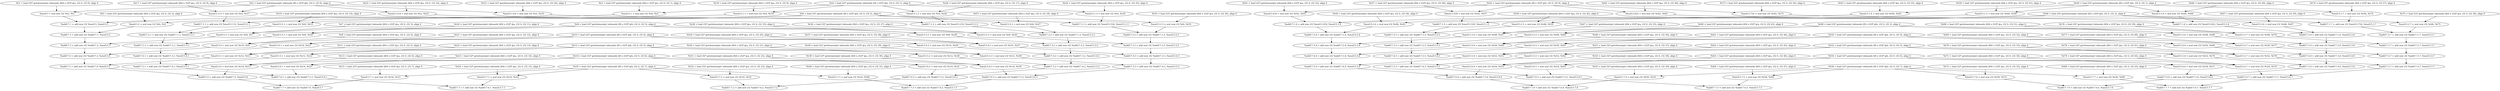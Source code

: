 digraph G {
compound=true
"t1" [label="  %t1 = load i32* getelementptr inbounds ([64 x i32]* @a, i32 0, i32 0), align 4"]
"t2" [label="  %t2 = load i32* getelementptr inbounds ([8 x i32]* @b, i32 0, i32 0), align 4"]
"mul13" [label="  %mul13 = mul nsw i32 %t2, %t1"]
"t3" [label="  %t3 = load i32* getelementptr inbounds ([64 x i32]* @a, i32 0, i32 1), align 4"]
"t4" [label="  %t4 = load i32* getelementptr inbounds ([8 x i32]* @b, i32 0, i32 1), align 4"]
"mul13.1" [label="  %mul13.1 = mul nsw i32 %t4, %t3"]
"add17.1" [label="  %add17.1 = add nsw i32 %mul13, %mul13.1"]
"t5" [label="  %t5 = load i32* getelementptr inbounds ([64 x i32]* @a, i32 0, i32 2), align 4"]
"t6" [label="  %t6 = load i32* getelementptr inbounds ([8 x i32]* @b, i32 0, i32 2), align 4"]
"mul13.2" [label="  %mul13.2 = mul nsw i32 %t6, %t5"]
"add17.2" [label="  %add17.2 = add nsw i32 %add17.1, %mul13.2"]
"t7" [label="  %t7 = load i32* getelementptr inbounds ([64 x i32]* @a, i32 0, i32 3), align 4"]
"t8" [label="  %t8 = load i32* getelementptr inbounds ([8 x i32]* @b, i32 0, i32 3), align 4"]
"mul13.3" [label="  %mul13.3 = mul nsw i32 %t8, %t7"]
"add17.3" [label="  %add17.3 = add nsw i32 %add17.2, %mul13.3"]
"t9" [label="  %t9 = load i32* getelementptr inbounds ([64 x i32]* @a, i32 0, i32 4), align 4"]
"t10" [label="  %t10 = load i32* getelementptr inbounds ([8 x i32]* @b, i32 0, i32 4), align 4"]
"mul13.4" [label="  %mul13.4 = mul nsw i32 %t10, %t9"]
"add17.4" [label="  %add17.4 = add nsw i32 %add17.3, %mul13.4"]
"t11" [label="  %t11 = load i32* getelementptr inbounds ([64 x i32]* @a, i32 0, i32 5), align 4"]
"t12" [label="  %t12 = load i32* getelementptr inbounds ([8 x i32]* @b, i32 0, i32 5), align 4"]
"mul13.5" [label="  %mul13.5 = mul nsw i32 %t12, %t11"]
"add17.5" [label="  %add17.5 = add nsw i32 %add17.4, %mul13.5"]
"t13" [label="  %t13 = load i32* getelementptr inbounds ([64 x i32]* @a, i32 0, i32 6), align 4"]
"t14" [label="  %t14 = load i32* getelementptr inbounds ([8 x i32]* @b, i32 0, i32 6), align 4"]
"mul13.6" [label="  %mul13.6 = mul nsw i32 %t14, %t13"]
"add17.6" [label="  %add17.6 = add nsw i32 %add17.5, %mul13.6"]
"t15" [label="  %t15 = load i32* getelementptr inbounds ([64 x i32]* @a, i32 0, i32 7), align 4"]
"t16" [label="  %t16 = load i32* getelementptr inbounds ([8 x i32]* @b, i32 0, i32 7), align 4"]
"mul13.7" [label="  %mul13.7 = mul nsw i32 %t16, %t15"]
"add17.7" [label="  %add17.7 = add nsw i32 %add17.6, %mul13.7"]
"t17" [label="  %t17 = load i32* getelementptr inbounds ([64 x i32]* @a, i32 0, i32 8), align 4"]
"mul13.112" [label="  %mul13.112 = mul nsw i32 %t2, %t17"]
"t18" [label="  %t18 = load i32* getelementptr inbounds ([64 x i32]* @a, i32 0, i32 9), align 4"]
"mul13.1.1" [label="  %mul13.1.1 = mul nsw i32 %t4, %t18"]
"add17.1.1" [label="  %add17.1.1 = add nsw i32 %mul13.112, %mul13.1.1"]
"t19" [label="  %t19 = load i32* getelementptr inbounds ([64 x i32]* @a, i32 0, i32 10), align 4"]
"mul13.2.1" [label="  %mul13.2.1 = mul nsw i32 %t6, %t19"]
"add17.2.1" [label="  %add17.2.1 = add nsw i32 %add17.1.1, %mul13.2.1"]
"t20" [label="  %t20 = load i32* getelementptr inbounds ([64 x i32]* @a, i32 0, i32 11), align 4"]
"mul13.3.1" [label="  %mul13.3.1 = mul nsw i32 %t8, %t20"]
"add17.3.1" [label="  %add17.3.1 = add nsw i32 %add17.2.1, %mul13.3.1"]
"t21" [label="  %t21 = load i32* getelementptr inbounds ([64 x i32]* @a, i32 0, i32 12), align 4"]
"mul13.4.1" [label="  %mul13.4.1 = mul nsw i32 %t10, %t21"]
"add17.4.1" [label="  %add17.4.1 = add nsw i32 %add17.3.1, %mul13.4.1"]
"t22" [label="  %t22 = load i32* getelementptr inbounds ([64 x i32]* @a, i32 0, i32 13), align 4"]
"mul13.5.1" [label="  %mul13.5.1 = mul nsw i32 %t12, %t22"]
"add17.5.1" [label="  %add17.5.1 = add nsw i32 %add17.4.1, %mul13.5.1"]
"t23" [label="  %t23 = load i32* getelementptr inbounds ([64 x i32]* @a, i32 0, i32 14), align 4"]
"mul13.6.1" [label="  %mul13.6.1 = mul nsw i32 %t14, %t23"]
"add17.6.1" [label="  %add17.6.1 = add nsw i32 %add17.5.1, %mul13.6.1"]
"t24" [label="  %t24 = load i32* getelementptr inbounds ([64 x i32]* @a, i32 0, i32 15), align 4"]
"mul13.7.1" [label="  %mul13.7.1 = mul nsw i32 %t16, %t24"]
"add17.7.1" [label="  %add17.7.1 = add nsw i32 %add17.6.1, %mul13.7.1"]
"t25" [label="  %t25 = load i32* getelementptr inbounds ([64 x i32]* @a, i32 0, i32 16), align 4"]
"mul13.214" [label="  %mul13.214 = mul nsw i32 %t2, %t25"]
"t26" [label="  %t26 = load i32* getelementptr inbounds ([64 x i32]* @a, i32 0, i32 17), align 4"]
"mul13.1.2" [label="  %mul13.1.2 = mul nsw i32 %t4, %t26"]
"add17.1.2" [label="  %add17.1.2 = add nsw i32 %mul13.214, %mul13.1.2"]
"t27" [label="  %t27 = load i32* getelementptr inbounds ([64 x i32]* @a, i32 0, i32 18), align 4"]
"mul13.2.2" [label="  %mul13.2.2 = mul nsw i32 %t6, %t27"]
"add17.2.2" [label="  %add17.2.2 = add nsw i32 %add17.1.2, %mul13.2.2"]
"t28" [label="  %t28 = load i32* getelementptr inbounds ([64 x i32]* @a, i32 0, i32 19), align 4"]
"mul13.3.2" [label="  %mul13.3.2 = mul nsw i32 %t8, %t28"]
"add17.3.2" [label="  %add17.3.2 = add nsw i32 %add17.2.2, %mul13.3.2"]
"t29" [label="  %t29 = load i32* getelementptr inbounds ([64 x i32]* @a, i32 0, i32 20), align 4"]
"mul13.4.2" [label="  %mul13.4.2 = mul nsw i32 %t10, %t29"]
"add17.4.2" [label="  %add17.4.2 = add nsw i32 %add17.3.2, %mul13.4.2"]
"t30" [label="  %t30 = load i32* getelementptr inbounds ([64 x i32]* @a, i32 0, i32 21), align 4"]
"mul13.5.2" [label="  %mul13.5.2 = mul nsw i32 %t12, %t30"]
"add17.5.2" [label="  %add17.5.2 = add nsw i32 %add17.4.2, %mul13.5.2"]
"t31" [label="  %t31 = load i32* getelementptr inbounds ([64 x i32]* @a, i32 0, i32 22), align 4"]
"mul13.6.2" [label="  %mul13.6.2 = mul nsw i32 %t14, %t31"]
"add17.6.2" [label="  %add17.6.2 = add nsw i32 %add17.5.2, %mul13.6.2"]
"t32" [label="  %t32 = load i32* getelementptr inbounds ([64 x i32]* @a, i32 0, i32 23), align 4"]
"mul13.7.2" [label="  %mul13.7.2 = mul nsw i32 %t16, %t32"]
"add17.7.2" [label="  %add17.7.2 = add nsw i32 %add17.6.2, %mul13.7.2"]
"t33" [label="  %t33 = load i32* getelementptr inbounds ([64 x i32]* @a, i32 0, i32 24), align 4"]
"mul13.316" [label="  %mul13.316 = mul nsw i32 %t2, %t33"]
"t34" [label="  %t34 = load i32* getelementptr inbounds ([64 x i32]* @a, i32 0, i32 25), align 4"]
"mul13.1.3" [label="  %mul13.1.3 = mul nsw i32 %t4, %t34"]
"add17.1.3" [label="  %add17.1.3 = add nsw i32 %mul13.316, %mul13.1.3"]
"t35" [label="  %t35 = load i32* getelementptr inbounds ([64 x i32]* @a, i32 0, i32 26), align 4"]
"mul13.2.3" [label="  %mul13.2.3 = mul nsw i32 %t6, %t35"]
"add17.2.3" [label="  %add17.2.3 = add nsw i32 %add17.1.3, %mul13.2.3"]
"t36" [label="  %t36 = load i32* getelementptr inbounds ([64 x i32]* @a, i32 0, i32 27), align 4"]
"mul13.3.3" [label="  %mul13.3.3 = mul nsw i32 %t8, %t36"]
"add17.3.3" [label="  %add17.3.3 = add nsw i32 %add17.2.3, %mul13.3.3"]
"t37" [label="  %t37 = load i32* getelementptr inbounds ([64 x i32]* @a, i32 0, i32 28), align 4"]
"mul13.4.3" [label="  %mul13.4.3 = mul nsw i32 %t10, %t37"]
"add17.4.3" [label="  %add17.4.3 = add nsw i32 %add17.3.3, %mul13.4.3"]
"t38" [label="  %t38 = load i32* getelementptr inbounds ([64 x i32]* @a, i32 0, i32 29), align 4"]
"mul13.5.3" [label="  %mul13.5.3 = mul nsw i32 %t12, %t38"]
"add17.5.3" [label="  %add17.5.3 = add nsw i32 %add17.4.3, %mul13.5.3"]
"t39" [label="  %t39 = load i32* getelementptr inbounds ([64 x i32]* @a, i32 0, i32 30), align 4"]
"mul13.6.3" [label="  %mul13.6.3 = mul nsw i32 %t14, %t39"]
"add17.6.3" [label="  %add17.6.3 = add nsw i32 %add17.5.3, %mul13.6.3"]
"t40" [label="  %t40 = load i32* getelementptr inbounds ([64 x i32]* @a, i32 0, i32 31), align 4"]
"mul13.7.3" [label="  %mul13.7.3 = mul nsw i32 %t16, %t40"]
"add17.7.3" [label="  %add17.7.3 = add nsw i32 %add17.6.3, %mul13.7.3"]
"t41" [label="  %t41 = load i32* getelementptr inbounds ([64 x i32]* @a, i32 0, i32 32), align 4"]
"t42" [label="  %t42 = load i32* getelementptr inbounds ([8 x i32]* @b, i32 0, i32 0), align 4"]
"mul13.418" [label="  %mul13.418 = mul nsw i32 %t42, %t41"]
"t43" [label="  %t43 = load i32* getelementptr inbounds ([64 x i32]* @a, i32 0, i32 33), align 4"]
"t44" [label="  %t44 = load i32* getelementptr inbounds ([8 x i32]* @b, i32 0, i32 1), align 4"]
"mul13.1.4" [label="  %mul13.1.4 = mul nsw i32 %t44, %t43"]
"add17.1.4" [label="  %add17.1.4 = add nsw i32 %mul13.418, %mul13.1.4"]
"t45" [label="  %t45 = load i32* getelementptr inbounds ([64 x i32]* @a, i32 0, i32 34), align 4"]
"t46" [label="  %t46 = load i32* getelementptr inbounds ([8 x i32]* @b, i32 0, i32 2), align 4"]
"mul13.2.4" [label="  %mul13.2.4 = mul nsw i32 %t46, %t45"]
"add17.2.4" [label="  %add17.2.4 = add nsw i32 %add17.1.4, %mul13.2.4"]
"t47" [label="  %t47 = load i32* getelementptr inbounds ([64 x i32]* @a, i32 0, i32 35), align 4"]
"t48" [label="  %t48 = load i32* getelementptr inbounds ([8 x i32]* @b, i32 0, i32 3), align 4"]
"mul13.3.4" [label="  %mul13.3.4 = mul nsw i32 %t48, %t47"]
"add17.3.4" [label="  %add17.3.4 = add nsw i32 %add17.2.4, %mul13.3.4"]
"t49" [label="  %t49 = load i32* getelementptr inbounds ([64 x i32]* @a, i32 0, i32 36), align 4"]
"t50" [label="  %t50 = load i32* getelementptr inbounds ([8 x i32]* @b, i32 0, i32 4), align 4"]
"mul13.4.4" [label="  %mul13.4.4 = mul nsw i32 %t50, %t49"]
"add17.4.4" [label="  %add17.4.4 = add nsw i32 %add17.3.4, %mul13.4.4"]
"t51" [label="  %t51 = load i32* getelementptr inbounds ([64 x i32]* @a, i32 0, i32 37), align 4"]
"t52" [label="  %t52 = load i32* getelementptr inbounds ([8 x i32]* @b, i32 0, i32 5), align 4"]
"mul13.5.4" [label="  %mul13.5.4 = mul nsw i32 %t52, %t51"]
"add17.5.4" [label="  %add17.5.4 = add nsw i32 %add17.4.4, %mul13.5.4"]
"t53" [label="  %t53 = load i32* getelementptr inbounds ([64 x i32]* @a, i32 0, i32 38), align 4"]
"t54" [label="  %t54 = load i32* getelementptr inbounds ([8 x i32]* @b, i32 0, i32 6), align 4"]
"mul13.6.4" [label="  %mul13.6.4 = mul nsw i32 %t54, %t53"]
"add17.6.4" [label="  %add17.6.4 = add nsw i32 %add17.5.4, %mul13.6.4"]
"t55" [label="  %t55 = load i32* getelementptr inbounds ([64 x i32]* @a, i32 0, i32 39), align 4"]
"t56" [label="  %t56 = load i32* getelementptr inbounds ([8 x i32]* @b, i32 0, i32 7), align 4"]
"mul13.7.4" [label="  %mul13.7.4 = mul nsw i32 %t56, %t55"]
"add17.7.4" [label="  %add17.7.4 = add nsw i32 %add17.6.4, %mul13.7.4"]
"t57" [label="  %t57 = load i32* getelementptr inbounds ([64 x i32]* @a, i32 0, i32 40), align 4"]
"mul13.520" [label="  %mul13.520 = mul nsw i32 %t42, %t57"]
"t58" [label="  %t58 = load i32* getelementptr inbounds ([64 x i32]* @a, i32 0, i32 41), align 4"]
"mul13.1.5" [label="  %mul13.1.5 = mul nsw i32 %t44, %t58"]
"add17.1.5" [label="  %add17.1.5 = add nsw i32 %mul13.520, %mul13.1.5"]
"t59" [label="  %t59 = load i32* getelementptr inbounds ([64 x i32]* @a, i32 0, i32 42), align 4"]
"mul13.2.5" [label="  %mul13.2.5 = mul nsw i32 %t46, %t59"]
"add17.2.5" [label="  %add17.2.5 = add nsw i32 %add17.1.5, %mul13.2.5"]
"t60" [label="  %t60 = load i32* getelementptr inbounds ([64 x i32]* @a, i32 0, i32 43), align 4"]
"mul13.3.5" [label="  %mul13.3.5 = mul nsw i32 %t48, %t60"]
"add17.3.5" [label="  %add17.3.5 = add nsw i32 %add17.2.5, %mul13.3.5"]
"t61" [label="  %t61 = load i32* getelementptr inbounds ([64 x i32]* @a, i32 0, i32 44), align 4"]
"mul13.4.5" [label="  %mul13.4.5 = mul nsw i32 %t50, %t61"]
"add17.4.5" [label="  %add17.4.5 = add nsw i32 %add17.3.5, %mul13.4.5"]
"t62" [label="  %t62 = load i32* getelementptr inbounds ([64 x i32]* @a, i32 0, i32 45), align 4"]
"mul13.5.5" [label="  %mul13.5.5 = mul nsw i32 %t52, %t62"]
"add17.5.5" [label="  %add17.5.5 = add nsw i32 %add17.4.5, %mul13.5.5"]
"t63" [label="  %t63 = load i32* getelementptr inbounds ([64 x i32]* @a, i32 0, i32 46), align 4"]
"mul13.6.5" [label="  %mul13.6.5 = mul nsw i32 %t54, %t63"]
"add17.6.5" [label="  %add17.6.5 = add nsw i32 %add17.5.5, %mul13.6.5"]
"t64" [label="  %t64 = load i32* getelementptr inbounds ([64 x i32]* @a, i32 0, i32 47), align 4"]
"mul13.7.5" [label="  %mul13.7.5 = mul nsw i32 %t56, %t64"]
"add17.7.5" [label="  %add17.7.5 = add nsw i32 %add17.6.5, %mul13.7.5"]
"t65" [label="  %t65 = load i32* getelementptr inbounds ([64 x i32]* @a, i32 0, i32 48), align 4"]
"mul13.622" [label="  %mul13.622 = mul nsw i32 %t42, %t65"]
"t66" [label="  %t66 = load i32* getelementptr inbounds ([64 x i32]* @a, i32 0, i32 49), align 4"]
"mul13.1.6" [label="  %mul13.1.6 = mul nsw i32 %t44, %t66"]
"add17.1.6" [label="  %add17.1.6 = add nsw i32 %mul13.622, %mul13.1.6"]
"t67" [label="  %t67 = load i32* getelementptr inbounds ([64 x i32]* @a, i32 0, i32 50), align 4"]
"mul13.2.6" [label="  %mul13.2.6 = mul nsw i32 %t46, %t67"]
"add17.2.6" [label="  %add17.2.6 = add nsw i32 %add17.1.6, %mul13.2.6"]
"t68" [label="  %t68 = load i32* getelementptr inbounds ([64 x i32]* @a, i32 0, i32 51), align 4"]
"mul13.3.6" [label="  %mul13.3.6 = mul nsw i32 %t48, %t68"]
"add17.3.6" [label="  %add17.3.6 = add nsw i32 %add17.2.6, %mul13.3.6"]
"t69" [label="  %t69 = load i32* getelementptr inbounds ([64 x i32]* @a, i32 0, i32 52), align 4"]
"mul13.4.6" [label="  %mul13.4.6 = mul nsw i32 %t50, %t69"]
"add17.4.6" [label="  %add17.4.6 = add nsw i32 %add17.3.6, %mul13.4.6"]
"t70" [label="  %t70 = load i32* getelementptr inbounds ([64 x i32]* @a, i32 0, i32 53), align 4"]
"mul13.5.6" [label="  %mul13.5.6 = mul nsw i32 %t52, %t70"]
"add17.5.6" [label="  %add17.5.6 = add nsw i32 %add17.4.6, %mul13.5.6"]
"t71" [label="  %t71 = load i32* getelementptr inbounds ([64 x i32]* @a, i32 0, i32 54), align 4"]
"mul13.6.6" [label="  %mul13.6.6 = mul nsw i32 %t54, %t71"]
"add17.6.6" [label="  %add17.6.6 = add nsw i32 %add17.5.6, %mul13.6.6"]
"t72" [label="  %t72 = load i32* getelementptr inbounds ([64 x i32]* @a, i32 0, i32 55), align 4"]
"mul13.7.6" [label="  %mul13.7.6 = mul nsw i32 %t56, %t72"]
"add17.7.6" [label="  %add17.7.6 = add nsw i32 %add17.6.6, %mul13.7.6"]
"t73" [label="  %t73 = load i32* getelementptr inbounds ([64 x i32]* @a, i32 0, i32 56), align 4"]
"mul13.724" [label="  %mul13.724 = mul nsw i32 %t42, %t73"]
"t74" [label="  %t74 = load i32* getelementptr inbounds ([64 x i32]* @a, i32 0, i32 57), align 4"]
"mul13.1.7" [label="  %mul13.1.7 = mul nsw i32 %t44, %t74"]
"add17.1.7" [label="  %add17.1.7 = add nsw i32 %mul13.724, %mul13.1.7"]
"t75" [label="  %t75 = load i32* getelementptr inbounds ([64 x i32]* @a, i32 0, i32 58), align 4"]
"mul13.2.7" [label="  %mul13.2.7 = mul nsw i32 %t46, %t75"]
"add17.2.7" [label="  %add17.2.7 = add nsw i32 %add17.1.7, %mul13.2.7"]
"t76" [label="  %t76 = load i32* getelementptr inbounds ([64 x i32]* @a, i32 0, i32 59), align 4"]
"mul13.3.7" [label="  %mul13.3.7 = mul nsw i32 %t48, %t76"]
"add17.3.7" [label="  %add17.3.7 = add nsw i32 %add17.2.7, %mul13.3.7"]
"t77" [label="  %t77 = load i32* getelementptr inbounds ([64 x i32]* @a, i32 0, i32 60), align 4"]
"mul13.4.7" [label="  %mul13.4.7 = mul nsw i32 %t50, %t77"]
"add17.4.7" [label="  %add17.4.7 = add nsw i32 %add17.3.7, %mul13.4.7"]
"t78" [label="  %t78 = load i32* getelementptr inbounds ([64 x i32]* @a, i32 0, i32 61), align 4"]
"mul13.5.7" [label="  %mul13.5.7 = mul nsw i32 %t52, %t78"]
"add17.5.7" [label="  %add17.5.7 = add nsw i32 %add17.4.7, %mul13.5.7"]
"t79" [label="  %t79 = load i32* getelementptr inbounds ([64 x i32]* @a, i32 0, i32 62), align 4"]
"mul13.6.7" [label="  %mul13.6.7 = mul nsw i32 %t54, %t79"]
"add17.6.7" [label="  %add17.6.7 = add nsw i32 %add17.5.7, %mul13.6.7"]
"t80" [label="  %t80 = load i32* getelementptr inbounds ([64 x i32]* @a, i32 0, i32 63), align 4"]
"mul13.7.7" [label="  %mul13.7.7 = mul nsw i32 %t56, %t80"]
"add17.7.7" [label="  %add17.7.7 = add nsw i32 %add17.6.7, %mul13.7.7"]
"t2" -> "mul13"
"t1" -> "mul13"
"t4" -> "mul13.1"
"t3" -> "mul13.1"
"mul13" -> "add17.1"
"mul13.1" -> "add17.1"
"t6" -> "mul13.2"
"t5" -> "mul13.2"
"add17.1" -> "add17.2"
"mul13.2" -> "add17.2"
"t8" -> "mul13.3"
"t7" -> "mul13.3"
"add17.2" -> "add17.3"
"mul13.3" -> "add17.3"
"t10" -> "mul13.4"
"t9" -> "mul13.4"
"add17.3" -> "add17.4"
"mul13.4" -> "add17.4"
"t12" -> "mul13.5"
"t11" -> "mul13.5"
"add17.4" -> "add17.5"
"mul13.5" -> "add17.5"
"t14" -> "mul13.6"
"t13" -> "mul13.6"
"add17.5" -> "add17.6"
"mul13.6" -> "add17.6"
"t16" -> "mul13.7"
"t15" -> "mul13.7"
"add17.6" -> "add17.7"
"mul13.7" -> "add17.7"
"t2" -> "mul13.112"
"t17" -> "mul13.112"
"t4" -> "mul13.1.1"
"t18" -> "mul13.1.1"
"mul13.112" -> "add17.1.1"
"mul13.1.1" -> "add17.1.1"
"t6" -> "mul13.2.1"
"t19" -> "mul13.2.1"
"add17.1.1" -> "add17.2.1"
"mul13.2.1" -> "add17.2.1"
"t8" -> "mul13.3.1"
"t20" -> "mul13.3.1"
"add17.2.1" -> "add17.3.1"
"mul13.3.1" -> "add17.3.1"
"t10" -> "mul13.4.1"
"t21" -> "mul13.4.1"
"add17.3.1" -> "add17.4.1"
"mul13.4.1" -> "add17.4.1"
"t12" -> "mul13.5.1"
"t22" -> "mul13.5.1"
"add17.4.1" -> "add17.5.1"
"mul13.5.1" -> "add17.5.1"
"t14" -> "mul13.6.1"
"t23" -> "mul13.6.1"
"add17.5.1" -> "add17.6.1"
"mul13.6.1" -> "add17.6.1"
"t16" -> "mul13.7.1"
"t24" -> "mul13.7.1"
"add17.6.1" -> "add17.7.1"
"mul13.7.1" -> "add17.7.1"
"t2" -> "mul13.214"
"t25" -> "mul13.214"
"t4" -> "mul13.1.2"
"t26" -> "mul13.1.2"
"mul13.214" -> "add17.1.2"
"mul13.1.2" -> "add17.1.2"
"t6" -> "mul13.2.2"
"t27" -> "mul13.2.2"
"add17.1.2" -> "add17.2.2"
"mul13.2.2" -> "add17.2.2"
"t8" -> "mul13.3.2"
"t28" -> "mul13.3.2"
"add17.2.2" -> "add17.3.2"
"mul13.3.2" -> "add17.3.2"
"t10" -> "mul13.4.2"
"t29" -> "mul13.4.2"
"add17.3.2" -> "add17.4.2"
"mul13.4.2" -> "add17.4.2"
"t12" -> "mul13.5.2"
"t30" -> "mul13.5.2"
"add17.4.2" -> "add17.5.2"
"mul13.5.2" -> "add17.5.2"
"t14" -> "mul13.6.2"
"t31" -> "mul13.6.2"
"add17.5.2" -> "add17.6.2"
"mul13.6.2" -> "add17.6.2"
"t16" -> "mul13.7.2"
"t32" -> "mul13.7.2"
"add17.6.2" -> "add17.7.2"
"mul13.7.2" -> "add17.7.2"
"t2" -> "mul13.316"
"t33" -> "mul13.316"
"t4" -> "mul13.1.3"
"t34" -> "mul13.1.3"
"mul13.316" -> "add17.1.3"
"mul13.1.3" -> "add17.1.3"
"t6" -> "mul13.2.3"
"t35" -> "mul13.2.3"
"add17.1.3" -> "add17.2.3"
"mul13.2.3" -> "add17.2.3"
"t8" -> "mul13.3.3"
"t36" -> "mul13.3.3"
"add17.2.3" -> "add17.3.3"
"mul13.3.3" -> "add17.3.3"
"t10" -> "mul13.4.3"
"t37" -> "mul13.4.3"
"add17.3.3" -> "add17.4.3"
"mul13.4.3" -> "add17.4.3"
"t12" -> "mul13.5.3"
"t38" -> "mul13.5.3"
"add17.4.3" -> "add17.5.3"
"mul13.5.3" -> "add17.5.3"
"t14" -> "mul13.6.3"
"t39" -> "mul13.6.3"
"add17.5.3" -> "add17.6.3"
"mul13.6.3" -> "add17.6.3"
"t16" -> "mul13.7.3"
"t40" -> "mul13.7.3"
"add17.6.3" -> "add17.7.3"
"mul13.7.3" -> "add17.7.3"
"t42" -> "mul13.418"
"t41" -> "mul13.418"
"t44" -> "mul13.1.4"
"t43" -> "mul13.1.4"
"mul13.418" -> "add17.1.4"
"mul13.1.4" -> "add17.1.4"
"t46" -> "mul13.2.4"
"t45" -> "mul13.2.4"
"add17.1.4" -> "add17.2.4"
"mul13.2.4" -> "add17.2.4"
"t48" -> "mul13.3.4"
"t47" -> "mul13.3.4"
"add17.2.4" -> "add17.3.4"
"mul13.3.4" -> "add17.3.4"
"t50" -> "mul13.4.4"
"t49" -> "mul13.4.4"
"add17.3.4" -> "add17.4.4"
"mul13.4.4" -> "add17.4.4"
"t52" -> "mul13.5.4"
"t51" -> "mul13.5.4"
"add17.4.4" -> "add17.5.4"
"mul13.5.4" -> "add17.5.4"
"t54" -> "mul13.6.4"
"t53" -> "mul13.6.4"
"add17.5.4" -> "add17.6.4"
"mul13.6.4" -> "add17.6.4"
"t56" -> "mul13.7.4"
"t55" -> "mul13.7.4"
"add17.6.4" -> "add17.7.4"
"mul13.7.4" -> "add17.7.4"
"t42" -> "mul13.520"
"t57" -> "mul13.520"
"t44" -> "mul13.1.5"
"t58" -> "mul13.1.5"
"mul13.520" -> "add17.1.5"
"mul13.1.5" -> "add17.1.5"
"t46" -> "mul13.2.5"
"t59" -> "mul13.2.5"
"add17.1.5" -> "add17.2.5"
"mul13.2.5" -> "add17.2.5"
"t48" -> "mul13.3.5"
"t60" -> "mul13.3.5"
"add17.2.5" -> "add17.3.5"
"mul13.3.5" -> "add17.3.5"
"t50" -> "mul13.4.5"
"t61" -> "mul13.4.5"
"add17.3.5" -> "add17.4.5"
"mul13.4.5" -> "add17.4.5"
"t52" -> "mul13.5.5"
"t62" -> "mul13.5.5"
"add17.4.5" -> "add17.5.5"
"mul13.5.5" -> "add17.5.5"
"t54" -> "mul13.6.5"
"t63" -> "mul13.6.5"
"add17.5.5" -> "add17.6.5"
"mul13.6.5" -> "add17.6.5"
"t56" -> "mul13.7.5"
"t64" -> "mul13.7.5"
"add17.6.5" -> "add17.7.5"
"mul13.7.5" -> "add17.7.5"
"t42" -> "mul13.622"
"t65" -> "mul13.622"
"t44" -> "mul13.1.6"
"t66" -> "mul13.1.6"
"mul13.622" -> "add17.1.6"
"mul13.1.6" -> "add17.1.6"
"t46" -> "mul13.2.6"
"t67" -> "mul13.2.6"
"add17.1.6" -> "add17.2.6"
"mul13.2.6" -> "add17.2.6"
"t48" -> "mul13.3.6"
"t68" -> "mul13.3.6"
"add17.2.6" -> "add17.3.6"
"mul13.3.6" -> "add17.3.6"
"t50" -> "mul13.4.6"
"t69" -> "mul13.4.6"
"add17.3.6" -> "add17.4.6"
"mul13.4.6" -> "add17.4.6"
"t52" -> "mul13.5.6"
"t70" -> "mul13.5.6"
"add17.4.6" -> "add17.5.6"
"mul13.5.6" -> "add17.5.6"
"t54" -> "mul13.6.6"
"t71" -> "mul13.6.6"
"add17.5.6" -> "add17.6.6"
"mul13.6.6" -> "add17.6.6"
"t56" -> "mul13.7.6"
"t72" -> "mul13.7.6"
"add17.6.6" -> "add17.7.6"
"mul13.7.6" -> "add17.7.6"
"t42" -> "mul13.724"
"t73" -> "mul13.724"
"t44" -> "mul13.1.7"
"t74" -> "mul13.1.7"
"mul13.724" -> "add17.1.7"
"mul13.1.7" -> "add17.1.7"
"t46" -> "mul13.2.7"
"t75" -> "mul13.2.7"
"add17.1.7" -> "add17.2.7"
"mul13.2.7" -> "add17.2.7"
"t48" -> "mul13.3.7"
"t76" -> "mul13.3.7"
"add17.2.7" -> "add17.3.7"
"mul13.3.7" -> "add17.3.7"
"t50" -> "mul13.4.7"
"t77" -> "mul13.4.7"
"add17.3.7" -> "add17.4.7"
"mul13.4.7" -> "add17.4.7"
"t52" -> "mul13.5.7"
"t78" -> "mul13.5.7"
"add17.4.7" -> "add17.5.7"
"mul13.5.7" -> "add17.5.7"
"t54" -> "mul13.6.7"
"t79" -> "mul13.6.7"
"add17.5.7" -> "add17.6.7"
"mul13.6.7" -> "add17.6.7"
"t56" -> "mul13.7.7"
"t80" -> "mul13.7.7"
"add17.6.7" -> "add17.7.7"
"mul13.7.7" -> "add17.7.7"
}
